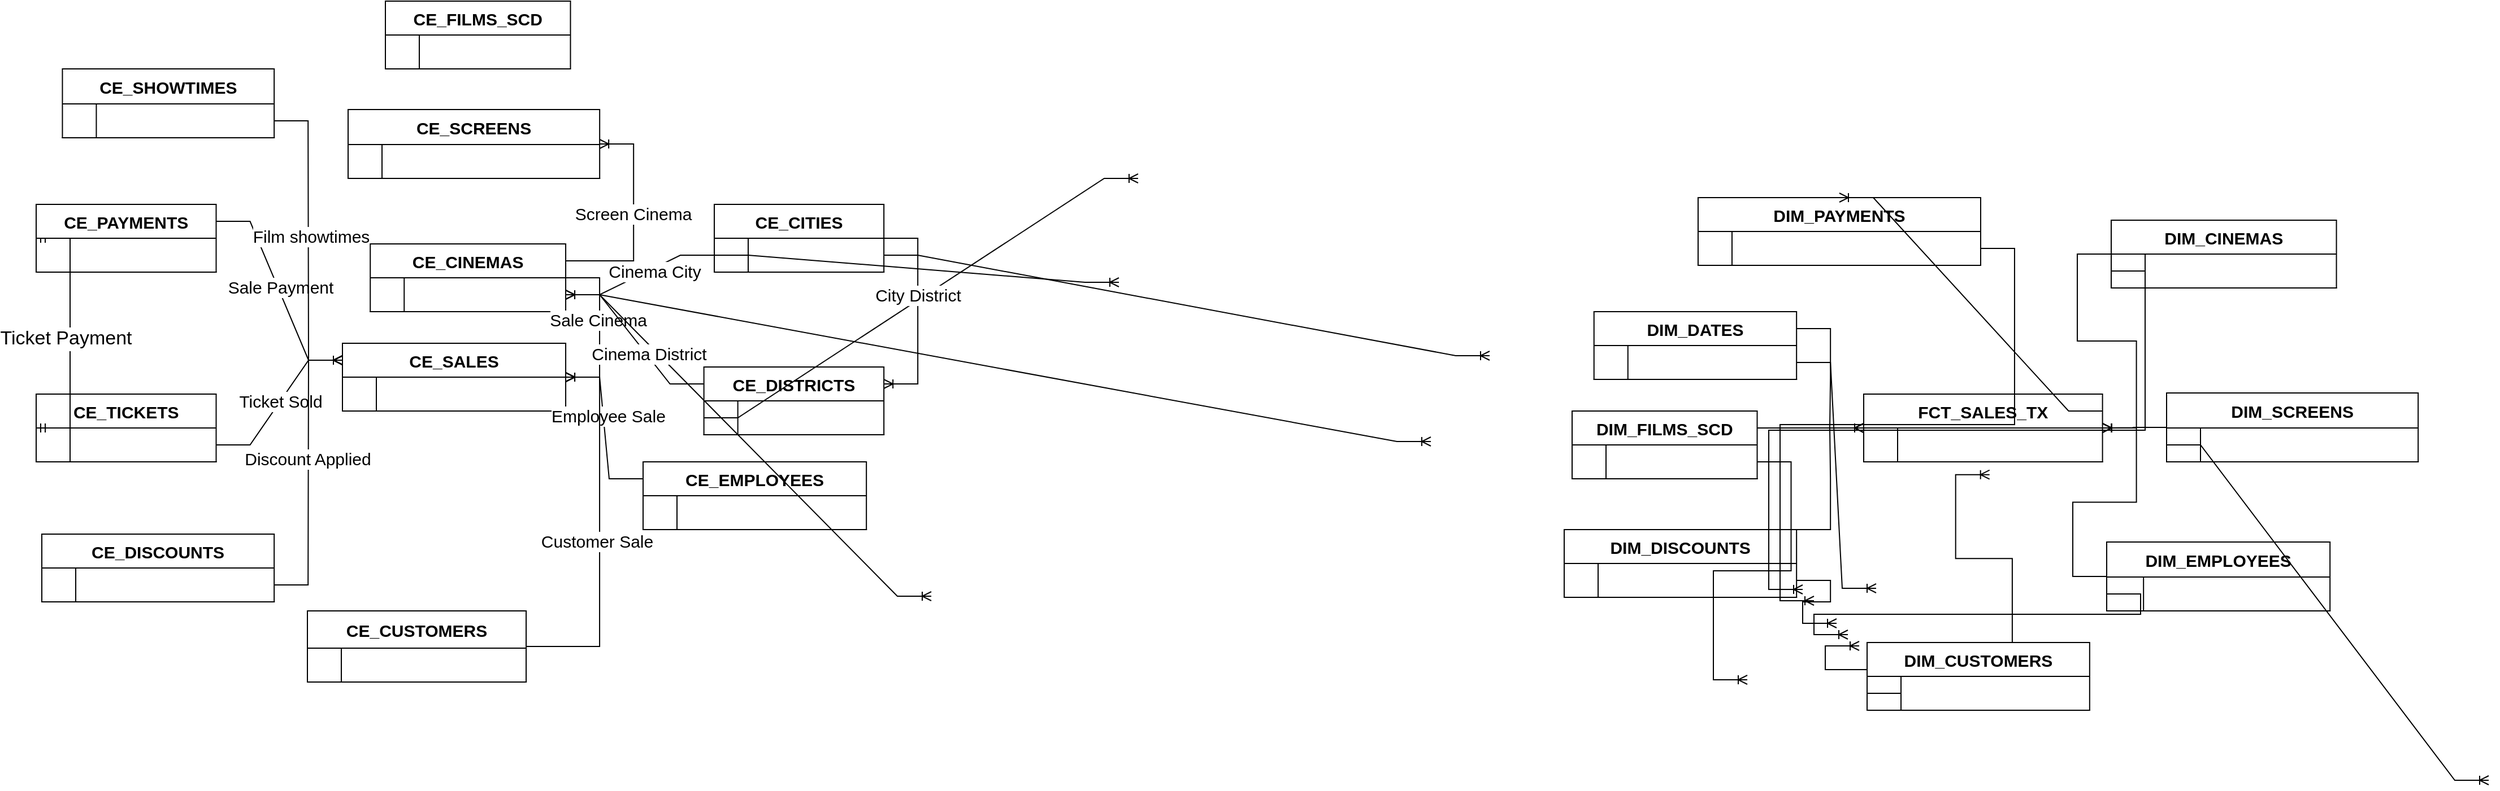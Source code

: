 <mxfile version="24.7.1" type="github">
  <diagram name="Page-1" id="b520641d-4fe3-3701-9064-5fc419738815">
    <mxGraphModel dx="2449" dy="1054" grid="0" gridSize="10" guides="1" tooltips="1" connect="1" arrows="1" fold="1" page="0" pageScale="1" pageWidth="1100" pageHeight="850" background="none" math="0" shadow="0">
      <root>
        <mxCell id="0" />
        <mxCell id="1" parent="0" />
        <mxCell id="vGJX92VMhcy9rrfMvtcZ-1" value="CE_FILMS_SCD" style="shape=table;startSize=30;container=1;collapsible=1;childLayout=tableLayout;fixedRows=1;rowLines=0;fontStyle=1;align=center;resizeLast=1;fontSize=15;" vertex="1" parent="1">
          <mxGeometry x="214.0" y="238" width="163.75" height="60" as="geometry" />
        </mxCell>
        <mxCell id="vGJX92VMhcy9rrfMvtcZ-54" style="shape=partialRectangle;collapsible=0;dropTarget=0;pointerEvents=0;fillColor=none;points=[[0,0.5],[1,0.5]];portConstraint=eastwest;top=0;left=0;right=0;bottom=0;" vertex="1" parent="vGJX92VMhcy9rrfMvtcZ-1">
          <mxGeometry y="30" width="163.75" height="30" as="geometry" />
        </mxCell>
        <mxCell id="vGJX92VMhcy9rrfMvtcZ-55" style="shape=partialRectangle;overflow=hidden;connectable=0;fillColor=none;top=0;left=0;bottom=0;right=0;" vertex="1" parent="vGJX92VMhcy9rrfMvtcZ-54">
          <mxGeometry width="30" height="30" as="geometry">
            <mxRectangle width="30" height="30" as="alternateBounds" />
          </mxGeometry>
        </mxCell>
        <mxCell id="vGJX92VMhcy9rrfMvtcZ-56" value="" style="shape=partialRectangle;overflow=hidden;connectable=0;fillColor=none;top=0;left=0;bottom=0;right=0;align=left;spacingLeft=6;fontStyle=1" vertex="1" parent="vGJX92VMhcy9rrfMvtcZ-54">
          <mxGeometry x="30" width="133.75" height="30" as="geometry">
            <mxRectangle width="133.75" height="30" as="alternateBounds" />
          </mxGeometry>
        </mxCell>
        <mxCell id="vGJX92VMhcy9rrfMvtcZ-58" value="CE_CINEMAS" style="shape=table;startSize=30;container=1;collapsible=1;childLayout=tableLayout;fixedRows=1;rowLines=0;fontStyle=1;align=center;resizeLast=1;fontSize=15;" vertex="1" parent="1">
          <mxGeometry x="200.62" y="453" width="172.909" height="60" as="geometry" />
        </mxCell>
        <mxCell id="vGJX92VMhcy9rrfMvtcZ-59" value="" style="shape=partialRectangle;collapsible=0;dropTarget=0;pointerEvents=0;fillColor=none;points=[[0,0.5],[1,0.5]];portConstraint=eastwest;top=0;left=0;right=0;bottom=1;" vertex="1" parent="vGJX92VMhcy9rrfMvtcZ-58">
          <mxGeometry y="30" width="172.909" height="30" as="geometry" />
        </mxCell>
        <mxCell id="vGJX92VMhcy9rrfMvtcZ-60" value="" style="shape=partialRectangle;overflow=hidden;connectable=0;fillColor=none;top=0;left=0;bottom=0;right=0;fontStyle=1;" vertex="1" parent="vGJX92VMhcy9rrfMvtcZ-59">
          <mxGeometry width="30" height="30" as="geometry">
            <mxRectangle width="30" height="30" as="alternateBounds" />
          </mxGeometry>
        </mxCell>
        <mxCell id="vGJX92VMhcy9rrfMvtcZ-61" value="" style="shape=partialRectangle;overflow=hidden;connectable=0;fillColor=none;top=0;left=0;bottom=0;right=0;align=left;spacingLeft=6;fontStyle=5;" vertex="1" parent="vGJX92VMhcy9rrfMvtcZ-59">
          <mxGeometry x="30" width="142.909" height="30" as="geometry">
            <mxRectangle width="142.909" height="30" as="alternateBounds" />
          </mxGeometry>
        </mxCell>
        <mxCell id="vGJX92VMhcy9rrfMvtcZ-95" value="CE_DISCOUNTS" style="shape=table;startSize=30;container=1;collapsible=1;childLayout=tableLayout;fixedRows=1;rowLines=0;fontStyle=1;align=center;resizeLast=1;fontSize=15;" vertex="1" parent="1">
          <mxGeometry x="-90" y="710" width="205.583" height="60" as="geometry" />
        </mxCell>
        <mxCell id="vGJX92VMhcy9rrfMvtcZ-96" value="" style="shape=partialRectangle;collapsible=0;dropTarget=0;pointerEvents=0;fillColor=none;points=[[0,0.5],[1,0.5]];portConstraint=eastwest;top=0;left=0;right=0;bottom=1;" vertex="1" parent="vGJX92VMhcy9rrfMvtcZ-95">
          <mxGeometry y="30" width="205.583" height="30" as="geometry" />
        </mxCell>
        <mxCell id="vGJX92VMhcy9rrfMvtcZ-97" value="" style="shape=partialRectangle;overflow=hidden;connectable=0;fillColor=none;top=0;left=0;bottom=0;right=0;fontStyle=1;" vertex="1" parent="vGJX92VMhcy9rrfMvtcZ-96">
          <mxGeometry width="30" height="30" as="geometry">
            <mxRectangle width="30" height="30" as="alternateBounds" />
          </mxGeometry>
        </mxCell>
        <mxCell id="vGJX92VMhcy9rrfMvtcZ-98" value="" style="shape=partialRectangle;overflow=hidden;connectable=0;fillColor=none;top=0;left=0;bottom=0;right=0;align=left;spacingLeft=6;fontStyle=5;" vertex="1" parent="vGJX92VMhcy9rrfMvtcZ-96">
          <mxGeometry x="30" width="175.583" height="30" as="geometry">
            <mxRectangle width="175.583" height="30" as="alternateBounds" />
          </mxGeometry>
        </mxCell>
        <mxCell id="vGJX92VMhcy9rrfMvtcZ-132" value="CE_TICKETS" style="shape=table;startSize=30;container=1;collapsible=1;childLayout=tableLayout;fixedRows=1;rowLines=0;fontStyle=1;align=center;resizeLast=1;fontSize=15;" vertex="1" parent="1">
          <mxGeometry x="-95" y="586" width="159.25" height="60" as="geometry" />
        </mxCell>
        <mxCell id="vGJX92VMhcy9rrfMvtcZ-133" value="" style="shape=partialRectangle;collapsible=0;dropTarget=0;pointerEvents=0;fillColor=none;points=[[0,0.5],[1,0.5]];portConstraint=eastwest;top=0;left=0;right=0;bottom=1;" vertex="1" parent="vGJX92VMhcy9rrfMvtcZ-132">
          <mxGeometry y="30" width="159.25" height="30" as="geometry" />
        </mxCell>
        <mxCell id="vGJX92VMhcy9rrfMvtcZ-134" value="" style="shape=partialRectangle;overflow=hidden;connectable=0;fillColor=none;top=0;left=0;bottom=0;right=0;fontStyle=1;" vertex="1" parent="vGJX92VMhcy9rrfMvtcZ-133">
          <mxGeometry width="30" height="30" as="geometry">
            <mxRectangle width="30" height="30" as="alternateBounds" />
          </mxGeometry>
        </mxCell>
        <mxCell id="vGJX92VMhcy9rrfMvtcZ-135" value="" style="shape=partialRectangle;overflow=hidden;connectable=0;fillColor=none;top=0;left=0;bottom=0;right=0;align=left;spacingLeft=6;fontStyle=5;" vertex="1" parent="vGJX92VMhcy9rrfMvtcZ-133">
          <mxGeometry x="30" width="129.25" height="30" as="geometry">
            <mxRectangle width="129.25" height="30" as="alternateBounds" />
          </mxGeometry>
        </mxCell>
        <mxCell id="vGJX92VMhcy9rrfMvtcZ-202" value="CE_EMPLOYEES" style="shape=table;startSize=30;container=1;collapsible=1;childLayout=tableLayout;fixedRows=1;rowLines=0;fontStyle=1;align=center;resizeLast=1;fontSize=15;" vertex="1" parent="1">
          <mxGeometry x="442" y="646" width="197.583" height="60" as="geometry" />
        </mxCell>
        <mxCell id="vGJX92VMhcy9rrfMvtcZ-203" value="" style="shape=partialRectangle;collapsible=0;dropTarget=0;pointerEvents=0;fillColor=none;points=[[0,0.5],[1,0.5]];portConstraint=eastwest;top=0;left=0;right=0;bottom=1;" vertex="1" parent="vGJX92VMhcy9rrfMvtcZ-202">
          <mxGeometry y="30" width="197.583" height="30" as="geometry" />
        </mxCell>
        <mxCell id="vGJX92VMhcy9rrfMvtcZ-204" value="" style="shape=partialRectangle;overflow=hidden;connectable=0;fillColor=none;top=0;left=0;bottom=0;right=0;fontStyle=1;" vertex="1" parent="vGJX92VMhcy9rrfMvtcZ-203">
          <mxGeometry width="30" height="30" as="geometry">
            <mxRectangle width="30" height="30" as="alternateBounds" />
          </mxGeometry>
        </mxCell>
        <mxCell id="vGJX92VMhcy9rrfMvtcZ-205" value="" style="shape=partialRectangle;overflow=hidden;connectable=0;fillColor=none;top=0;left=0;bottom=0;right=0;align=left;spacingLeft=6;fontStyle=5;" vertex="1" parent="vGJX92VMhcy9rrfMvtcZ-203">
          <mxGeometry x="30" width="167.583" height="30" as="geometry">
            <mxRectangle width="167.583" height="30" as="alternateBounds" />
          </mxGeometry>
        </mxCell>
        <mxCell id="vGJX92VMhcy9rrfMvtcZ-251" value="CE_CUSTOMERS" style="shape=table;startSize=33;container=1;collapsible=1;childLayout=tableLayout;fixedRows=1;rowLines=0;fontStyle=1;align=center;resizeLast=1;fontSize=15;" vertex="1" parent="1">
          <mxGeometry x="145" y="778" width="193.53" height="63" as="geometry" />
        </mxCell>
        <mxCell id="vGJX92VMhcy9rrfMvtcZ-252" value="" style="shape=partialRectangle;collapsible=0;dropTarget=0;pointerEvents=0;fillColor=none;points=[[0,0.5],[1,0.5]];portConstraint=eastwest;top=0;left=0;right=0;bottom=1;" vertex="1" parent="vGJX92VMhcy9rrfMvtcZ-251">
          <mxGeometry y="33" width="193.53" height="30" as="geometry" />
        </mxCell>
        <mxCell id="vGJX92VMhcy9rrfMvtcZ-253" value="" style="shape=partialRectangle;overflow=hidden;connectable=0;fillColor=none;top=0;left=0;bottom=0;right=0;fontStyle=1;" vertex="1" parent="vGJX92VMhcy9rrfMvtcZ-252">
          <mxGeometry width="30" height="30" as="geometry">
            <mxRectangle width="30" height="30" as="alternateBounds" />
          </mxGeometry>
        </mxCell>
        <mxCell id="vGJX92VMhcy9rrfMvtcZ-254" value="" style="shape=partialRectangle;overflow=hidden;connectable=0;fillColor=none;top=0;left=0;bottom=0;right=0;align=left;spacingLeft=6;fontStyle=5;" vertex="1" parent="vGJX92VMhcy9rrfMvtcZ-252">
          <mxGeometry x="30" width="163.53" height="30" as="geometry">
            <mxRectangle width="163.53" height="30" as="alternateBounds" />
          </mxGeometry>
        </mxCell>
        <mxCell id="vGJX92VMhcy9rrfMvtcZ-300" value="CE_SALES" style="shape=table;startSize=30;container=1;collapsible=1;childLayout=tableLayout;fixedRows=1;rowLines=0;fontStyle=1;align=center;resizeLast=1;fontSize=15;" vertex="1" parent="1">
          <mxGeometry x="176" y="541" width="197.529" height="60" as="geometry" />
        </mxCell>
        <mxCell id="vGJX92VMhcy9rrfMvtcZ-361" style="shape=partialRectangle;collapsible=0;dropTarget=0;pointerEvents=0;fillColor=none;points=[[0,0.5],[1,0.5]];portConstraint=eastwest;top=0;left=0;right=0;bottom=0;" vertex="1" parent="vGJX92VMhcy9rrfMvtcZ-300">
          <mxGeometry y="30" width="197.529" height="30" as="geometry" />
        </mxCell>
        <mxCell id="vGJX92VMhcy9rrfMvtcZ-362" style="shape=partialRectangle;overflow=hidden;connectable=0;fillColor=none;top=0;left=0;bottom=0;right=0;" vertex="1" parent="vGJX92VMhcy9rrfMvtcZ-361">
          <mxGeometry width="30" height="30" as="geometry">
            <mxRectangle width="30" height="30" as="alternateBounds" />
          </mxGeometry>
        </mxCell>
        <mxCell id="vGJX92VMhcy9rrfMvtcZ-363" value="" style="shape=partialRectangle;overflow=hidden;connectable=0;fillColor=none;top=0;left=0;bottom=0;right=0;align=left;spacingLeft=6;fontStyle=1" vertex="1" parent="vGJX92VMhcy9rrfMvtcZ-361">
          <mxGeometry x="30" width="167.529" height="30" as="geometry">
            <mxRectangle width="167.529" height="30" as="alternateBounds" />
          </mxGeometry>
        </mxCell>
        <mxCell id="vGJX92VMhcy9rrfMvtcZ-365" value="" style="edgeStyle=entityRelationEdgeStyle;fontSize=12;html=1;endArrow=ERoneToMany;rounded=0;" edge="1" parent="1" source="vGJX92VMhcy9rrfMvtcZ-58" target="vGJX92VMhcy9rrfMvtcZ-300">
          <mxGeometry width="100" height="100" relative="1" as="geometry">
            <mxPoint x="-336" y="696" as="sourcePoint" />
            <mxPoint x="467" y="565" as="targetPoint" />
            <Array as="points">
              <mxPoint x="-44" y="696" />
              <mxPoint x="20" y="731" />
              <mxPoint x="-65" y="704" />
              <mxPoint x="-66" y="701" />
            </Array>
          </mxGeometry>
        </mxCell>
        <mxCell id="vGJX92VMhcy9rrfMvtcZ-579" value="&lt;font style=&quot;font-size: 15px;&quot;&gt;Sale Cinema&lt;/font&gt;" style="edgeLabel;html=1;align=center;verticalAlign=middle;resizable=0;points=[];" vertex="1" connectable="0" parent="vGJX92VMhcy9rrfMvtcZ-365">
          <mxGeometry x="-0.11" y="-2" relative="1" as="geometry">
            <mxPoint y="1" as="offset" />
          </mxGeometry>
        </mxCell>
        <mxCell id="vGJX92VMhcy9rrfMvtcZ-366" value="" style="edgeStyle=entityRelationEdgeStyle;fontSize=12;html=1;endArrow=ERoneToMany;rounded=0;entryX=0;entryY=0.25;entryDx=0;entryDy=0;exitX=1;exitY=0.25;exitDx=0;exitDy=0;" edge="1" parent="1" source="vGJX92VMhcy9rrfMvtcZ-558" target="vGJX92VMhcy9rrfMvtcZ-300">
          <mxGeometry width="100" height="100" relative="1" as="geometry">
            <mxPoint x="29" y="432" as="sourcePoint" />
            <mxPoint x="446" y="571" as="targetPoint" />
            <Array as="points">
              <mxPoint x="-34" y="706" />
              <mxPoint x="30" y="741" />
              <mxPoint x="-55" y="714" />
              <mxPoint x="-56" y="711" />
            </Array>
          </mxGeometry>
        </mxCell>
        <mxCell id="vGJX92VMhcy9rrfMvtcZ-572" value="&lt;span style=&quot;font-size: 15px;&quot;&gt;Sale Payment&lt;/span&gt;" style="edgeLabel;html=1;align=center;verticalAlign=middle;resizable=0;points=[];" vertex="1" connectable="0" parent="vGJX92VMhcy9rrfMvtcZ-366">
          <mxGeometry x="-0.044" y="2" relative="1" as="geometry">
            <mxPoint y="1" as="offset" />
          </mxGeometry>
        </mxCell>
        <mxCell id="vGJX92VMhcy9rrfMvtcZ-367" value="" style="edgeStyle=entityRelationEdgeStyle;fontSize=12;html=1;endArrow=ERoneToMany;rounded=0;exitX=1;exitY=0.5;exitDx=0;exitDy=0;entryX=0;entryY=0.25;entryDx=0;entryDy=0;" edge="1" parent="1" source="vGJX92VMhcy9rrfMvtcZ-133" target="vGJX92VMhcy9rrfMvtcZ-300">
          <mxGeometry width="100" height="100" relative="1" as="geometry">
            <mxPoint x="128" y="1036" as="sourcePoint" />
            <mxPoint x="126" y="571" as="targetPoint" />
            <Array as="points">
              <mxPoint x="-24" y="716" />
              <mxPoint x="40" y="751" />
              <mxPoint x="-45" y="724" />
              <mxPoint x="-46" y="721" />
            </Array>
          </mxGeometry>
        </mxCell>
        <mxCell id="vGJX92VMhcy9rrfMvtcZ-573" value="&lt;span style=&quot;font-size: 15px;&quot;&gt;Ticket Sold&lt;/span&gt;" style="edgeLabel;html=1;align=center;verticalAlign=middle;resizable=0;points=[];" vertex="1" connectable="0" parent="vGJX92VMhcy9rrfMvtcZ-367">
          <mxGeometry x="0.024" relative="1" as="geometry">
            <mxPoint as="offset" />
          </mxGeometry>
        </mxCell>
        <mxCell id="vGJX92VMhcy9rrfMvtcZ-368" value="" style="edgeStyle=entityRelationEdgeStyle;fontSize=12;html=1;endArrow=ERoneToMany;rounded=0;entryX=0;entryY=0.25;entryDx=0;entryDy=0;exitX=1;exitY=0.5;exitDx=0;exitDy=0;" edge="1" parent="1" source="vGJX92VMhcy9rrfMvtcZ-96" target="vGJX92VMhcy9rrfMvtcZ-300">
          <mxGeometry width="100" height="100" relative="1" as="geometry">
            <mxPoint x="-306" y="726" as="sourcePoint" />
            <mxPoint x="126" y="573.5" as="targetPoint" />
            <Array as="points">
              <mxPoint x="-14" y="726" />
              <mxPoint x="-130" y="777" />
              <mxPoint x="50" y="761" />
              <mxPoint x="-35" y="734" />
              <mxPoint x="-36" y="731" />
            </Array>
          </mxGeometry>
        </mxCell>
        <mxCell id="vGJX92VMhcy9rrfMvtcZ-574" value="&lt;font style=&quot;font-size: 15px;&quot;&gt;Discount Applied&lt;/font&gt;" style="edgeLabel;html=1;align=center;verticalAlign=middle;resizable=0;points=[];" vertex="1" connectable="0" parent="vGJX92VMhcy9rrfMvtcZ-368">
          <mxGeometry x="0.1" y="1" relative="1" as="geometry">
            <mxPoint as="offset" />
          </mxGeometry>
        </mxCell>
        <mxCell id="vGJX92VMhcy9rrfMvtcZ-369" value="" style="edgeStyle=entityRelationEdgeStyle;fontSize=12;html=1;endArrow=ERoneToMany;rounded=0;exitX=0;exitY=0.25;exitDx=0;exitDy=0;" edge="1" parent="1" source="vGJX92VMhcy9rrfMvtcZ-202" target="vGJX92VMhcy9rrfMvtcZ-300">
          <mxGeometry width="100" height="100" relative="1" as="geometry">
            <mxPoint x="-296" y="736" as="sourcePoint" />
            <mxPoint x="432" y="635" as="targetPoint" />
            <Array as="points">
              <mxPoint x="-4" y="736" />
              <mxPoint x="569" y="851" />
              <mxPoint x="555" y="841" />
              <mxPoint x="60" y="771" />
              <mxPoint x="-25" y="744" />
              <mxPoint x="-26" y="741" />
            </Array>
          </mxGeometry>
        </mxCell>
        <mxCell id="vGJX92VMhcy9rrfMvtcZ-577" value="&lt;font style=&quot;font-size: 15px;&quot;&gt;Employee Sale&lt;/font&gt;" style="edgeLabel;html=1;align=center;verticalAlign=middle;resizable=0;points=[];" vertex="1" connectable="0" parent="vGJX92VMhcy9rrfMvtcZ-369">
          <mxGeometry x="0.145" y="-4" relative="1" as="geometry">
            <mxPoint as="offset" />
          </mxGeometry>
        </mxCell>
        <mxCell id="vGJX92VMhcy9rrfMvtcZ-370" value="" style="edgeStyle=entityRelationEdgeStyle;fontSize=12;html=1;endArrow=ERoneToMany;rounded=0;" edge="1" parent="1" source="vGJX92VMhcy9rrfMvtcZ-251" target="vGJX92VMhcy9rrfMvtcZ-300">
          <mxGeometry width="100" height="100" relative="1" as="geometry">
            <mxPoint x="-286" y="746" as="sourcePoint" />
            <mxPoint x="374" y="667" as="targetPoint" />
            <Array as="points">
              <mxPoint x="6" y="746" />
              <mxPoint x="70" y="781" />
              <mxPoint x="-15" y="754" />
              <mxPoint x="-16" y="751" />
            </Array>
          </mxGeometry>
        </mxCell>
        <mxCell id="vGJX92VMhcy9rrfMvtcZ-576" value="&lt;font style=&quot;font-size: 15px;&quot;&gt;Customer Sale&lt;/font&gt;" style="edgeLabel;html=1;align=center;verticalAlign=middle;resizable=0;points=[];" vertex="1" connectable="0" parent="vGJX92VMhcy9rrfMvtcZ-370">
          <mxGeometry x="-0.052" y="3" relative="1" as="geometry">
            <mxPoint y="-1" as="offset" />
          </mxGeometry>
        </mxCell>
        <mxCell id="vGJX92VMhcy9rrfMvtcZ-371" value="" style="edgeStyle=entityRelationEdgeStyle;fontSize=12;html=1;endArrow=ERoneToMany;rounded=0;exitX=1;exitY=0.5;exitDx=0;exitDy=0;" edge="1" parent="1" source="vGJX92VMhcy9rrfMvtcZ-59" target="vGJX92VMhcy9rrfMvtcZ-485">
          <mxGeometry width="100" height="100" relative="1" as="geometry">
            <mxPoint x="724" y="599" as="sourcePoint" />
            <mxPoint x="697" y="765" as="targetPoint" />
            <Array as="points">
              <mxPoint x="6" y="746" />
              <mxPoint x="950" y="471" />
              <mxPoint x="1057" y="427" />
              <mxPoint x="70" y="781" />
              <mxPoint x="-15" y="754" />
              <mxPoint x="-16" y="751" />
            </Array>
          </mxGeometry>
        </mxCell>
        <mxCell id="vGJX92VMhcy9rrfMvtcZ-372" value="CE_CITIES" style="shape=table;startSize=30;container=1;collapsible=1;childLayout=tableLayout;fixedRows=1;rowLines=0;fontStyle=1;align=center;resizeLast=1;fontSize=15;" vertex="1" parent="1">
          <mxGeometry x="505.0" y="418" width="150.071" height="60" as="geometry" />
        </mxCell>
        <mxCell id="vGJX92VMhcy9rrfMvtcZ-373" value="" style="shape=partialRectangle;collapsible=0;dropTarget=0;pointerEvents=0;fillColor=none;points=[[0,0.5],[1,0.5]];portConstraint=eastwest;top=0;left=0;right=0;bottom=1;" vertex="1" parent="vGJX92VMhcy9rrfMvtcZ-372">
          <mxGeometry y="30" width="150.071" height="30" as="geometry" />
        </mxCell>
        <mxCell id="vGJX92VMhcy9rrfMvtcZ-374" value="" style="shape=partialRectangle;overflow=hidden;connectable=0;fillColor=none;top=0;left=0;bottom=0;right=0;fontStyle=1;" vertex="1" parent="vGJX92VMhcy9rrfMvtcZ-373">
          <mxGeometry width="30" height="30" as="geometry">
            <mxRectangle width="30" height="30" as="alternateBounds" />
          </mxGeometry>
        </mxCell>
        <mxCell id="vGJX92VMhcy9rrfMvtcZ-375" value="" style="shape=partialRectangle;overflow=hidden;connectable=0;fillColor=none;top=0;left=0;bottom=0;right=0;align=left;spacingLeft=6;fontStyle=5;" vertex="1" parent="vGJX92VMhcy9rrfMvtcZ-373">
          <mxGeometry x="30" width="120.071" height="30" as="geometry">
            <mxRectangle width="120.071" height="30" as="alternateBounds" />
          </mxGeometry>
        </mxCell>
        <mxCell id="vGJX92VMhcy9rrfMvtcZ-401" value="CE_DISTRICTS" style="shape=table;startSize=30;container=1;collapsible=1;childLayout=tableLayout;fixedRows=1;rowLines=0;fontStyle=1;align=center;resizeLast=1;fontSize=15;" vertex="1" parent="1">
          <mxGeometry x="495.82" y="562" width="159.25" height="60" as="geometry" />
        </mxCell>
        <mxCell id="vGJX92VMhcy9rrfMvtcZ-402" value="" style="shape=partialRectangle;collapsible=0;dropTarget=0;pointerEvents=0;fillColor=none;points=[[0,0.5],[1,0.5]];portConstraint=eastwest;top=0;left=0;right=0;bottom=1;" vertex="1" parent="vGJX92VMhcy9rrfMvtcZ-401">
          <mxGeometry y="30" width="159.25" height="30" as="geometry" />
        </mxCell>
        <mxCell id="vGJX92VMhcy9rrfMvtcZ-403" value="" style="shape=partialRectangle;overflow=hidden;connectable=0;fillColor=none;top=0;left=0;bottom=0;right=0;fontStyle=1;" vertex="1" parent="vGJX92VMhcy9rrfMvtcZ-402">
          <mxGeometry width="30" height="30" as="geometry">
            <mxRectangle width="30" height="30" as="alternateBounds" />
          </mxGeometry>
        </mxCell>
        <mxCell id="vGJX92VMhcy9rrfMvtcZ-404" value="" style="shape=partialRectangle;overflow=hidden;connectable=0;fillColor=none;top=0;left=0;bottom=0;right=0;align=left;spacingLeft=6;fontStyle=5;" vertex="1" parent="vGJX92VMhcy9rrfMvtcZ-402">
          <mxGeometry x="30" width="129.25" height="30" as="geometry">
            <mxRectangle width="129.25" height="30" as="alternateBounds" />
          </mxGeometry>
        </mxCell>
        <mxCell id="vGJX92VMhcy9rrfMvtcZ-434" value="" style="edgeStyle=entityRelationEdgeStyle;fontSize=12;html=1;endArrow=ERoneToMany;rounded=0;exitX=1;exitY=0.5;exitDx=0;exitDy=0;entryX=0;entryY=0.5;entryDx=0;entryDy=0;" edge="1" parent="1" source="vGJX92VMhcy9rrfMvtcZ-373" target="vGJX92VMhcy9rrfMvtcZ-410">
          <mxGeometry width="100" height="100" relative="1" as="geometry">
            <mxPoint x="-236" y="776" as="sourcePoint" />
            <mxPoint x="1191" y="552" as="targetPoint" />
            <Array as="points">
              <mxPoint x="-44" y="696" />
              <mxPoint x="20" y="727" />
              <mxPoint x="1200" y="563" />
              <mxPoint x="20" y="731" />
              <mxPoint x="-65" y="704" />
              <mxPoint x="-66" y="701" />
            </Array>
          </mxGeometry>
        </mxCell>
        <mxCell id="vGJX92VMhcy9rrfMvtcZ-435" value="CE_SHOWTIMES" style="shape=table;startSize=31;container=1;collapsible=1;childLayout=tableLayout;fixedRows=1;rowLines=0;fontStyle=1;align=center;resizeLast=1;fontSize=15;" vertex="1" parent="1">
          <mxGeometry x="-71.77" y="298" width="187.357" height="61" as="geometry" />
        </mxCell>
        <mxCell id="vGJX92VMhcy9rrfMvtcZ-436" value="" style="shape=partialRectangle;collapsible=0;dropTarget=0;pointerEvents=0;fillColor=none;points=[[0,0.5],[1,0.5]];portConstraint=eastwest;top=0;left=0;right=0;bottom=1;" vertex="1" parent="vGJX92VMhcy9rrfMvtcZ-435">
          <mxGeometry y="31" width="187.357" height="30" as="geometry" />
        </mxCell>
        <mxCell id="vGJX92VMhcy9rrfMvtcZ-437" value="" style="shape=partialRectangle;overflow=hidden;connectable=0;fillColor=none;top=0;left=0;bottom=0;right=0;fontStyle=1;" vertex="1" parent="vGJX92VMhcy9rrfMvtcZ-436">
          <mxGeometry width="30" height="30" as="geometry">
            <mxRectangle width="30" height="30" as="alternateBounds" />
          </mxGeometry>
        </mxCell>
        <mxCell id="vGJX92VMhcy9rrfMvtcZ-438" value="" style="shape=partialRectangle;overflow=hidden;connectable=0;fillColor=none;top=0;left=0;bottom=0;right=0;align=left;spacingLeft=6;fontStyle=5;" vertex="1" parent="vGJX92VMhcy9rrfMvtcZ-436">
          <mxGeometry x="30" width="157.357" height="30" as="geometry">
            <mxRectangle width="157.357" height="30" as="alternateBounds" />
          </mxGeometry>
        </mxCell>
        <mxCell id="vGJX92VMhcy9rrfMvtcZ-468" value="" style="edgeStyle=entityRelationEdgeStyle;fontSize=12;html=1;endArrow=ERoneToMany;rounded=0;exitX=0;exitY=0.5;exitDx=0;exitDy=0;entryX=1;entryY=0.5;entryDx=0;entryDy=0;" edge="1" parent="1" source="vGJX92VMhcy9rrfMvtcZ-373" target="vGJX92VMhcy9rrfMvtcZ-67">
          <mxGeometry width="100" height="100" relative="1" as="geometry">
            <mxPoint x="904" y="670" as="sourcePoint" />
            <mxPoint x="863" y="487" as="targetPoint" />
            <Array as="points">
              <mxPoint x="984" y="216" />
              <mxPoint x="-34" y="706" />
              <mxPoint x="30" y="737" />
              <mxPoint x="30" y="741" />
              <mxPoint x="-55" y="714" />
              <mxPoint x="-56" y="711" />
            </Array>
          </mxGeometry>
        </mxCell>
        <mxCell id="vGJX92VMhcy9rrfMvtcZ-469" value="" style="edgeStyle=entityRelationEdgeStyle;fontSize=12;html=1;endArrow=ERoneToMany;rounded=0;exitX=1;exitY=0.5;exitDx=0;exitDy=0;" edge="1" parent="1" source="vGJX92VMhcy9rrfMvtcZ-59" target="vGJX92VMhcy9rrfMvtcZ-485">
          <mxGeometry width="100" height="100" relative="1" as="geometry">
            <mxPoint x="813" y="297" as="sourcePoint" />
            <mxPoint x="1139" y="628" as="targetPoint" />
            <Array as="points">
              <mxPoint x="6" y="746" />
              <mxPoint x="917" y="486" />
              <mxPoint x="950" y="471" />
              <mxPoint x="1057" y="427" />
              <mxPoint x="70" y="781" />
              <mxPoint x="-15" y="754" />
              <mxPoint x="-16" y="751" />
            </Array>
          </mxGeometry>
        </mxCell>
        <mxCell id="vGJX92VMhcy9rrfMvtcZ-470" value="" style="edgeStyle=entityRelationEdgeStyle;fontSize=12;html=1;endArrow=ERoneToMany;rounded=0;entryX=0;entryY=0.25;entryDx=0;entryDy=0;" edge="1" parent="1" source="vGJX92VMhcy9rrfMvtcZ-436" target="vGJX92VMhcy9rrfMvtcZ-300">
          <mxGeometry width="100" height="100" relative="1" as="geometry">
            <mxPoint x="1149" y="246" as="sourcePoint" />
            <mxPoint x="126" y="601" as="targetPoint" />
            <Array as="points">
              <mxPoint x="-24" y="716" />
              <mxPoint x="40" y="747" />
              <mxPoint x="40" y="751" />
              <mxPoint x="-45" y="724" />
              <mxPoint x="-46" y="721" />
            </Array>
          </mxGeometry>
        </mxCell>
        <mxCell id="vGJX92VMhcy9rrfMvtcZ-575" value="&lt;font style=&quot;font-size: 15px;&quot;&gt;Film showtimes&lt;/font&gt;" style="edgeLabel;html=1;align=center;verticalAlign=middle;resizable=0;points=[];" vertex="1" connectable="0" parent="vGJX92VMhcy9rrfMvtcZ-470">
          <mxGeometry x="-0.041" y="2" relative="1" as="geometry">
            <mxPoint y="1" as="offset" />
          </mxGeometry>
        </mxCell>
        <mxCell id="vGJX92VMhcy9rrfMvtcZ-471" value="" style="edgeStyle=entityRelationEdgeStyle;fontSize=12;html=1;endArrow=ERmandOne;startArrow=ERmandOne;rounded=0;exitX=0;exitY=0.5;exitDx=0;exitDy=0;entryX=0;entryY=0.5;entryDx=0;entryDy=0;" edge="1" parent="1" source="vGJX92VMhcy9rrfMvtcZ-132" target="vGJX92VMhcy9rrfMvtcZ-558">
          <mxGeometry width="100" height="100" relative="1" as="geometry">
            <mxPoint x="-308" y="556" as="sourcePoint" />
            <mxPoint x="-248" y="419" as="targetPoint" />
            <Array as="points">
              <mxPoint x="-277" y="522" />
            </Array>
          </mxGeometry>
        </mxCell>
        <mxCell id="vGJX92VMhcy9rrfMvtcZ-571" value="&lt;span style=&quot;font-size: 17px;&quot;&gt;Ticket Payment&lt;/span&gt;" style="edgeLabel;html=1;align=center;verticalAlign=middle;resizable=0;points=[];" vertex="1" connectable="0" parent="vGJX92VMhcy9rrfMvtcZ-471">
          <mxGeometry x="-0.044" y="4" relative="1" as="geometry">
            <mxPoint as="offset" />
          </mxGeometry>
        </mxCell>
        <mxCell id="vGJX92VMhcy9rrfMvtcZ-472" value="CE_SCREENS" style="shape=table;startSize=31;container=1;collapsible=1;childLayout=tableLayout;fixedRows=1;rowLines=0;fontStyle=1;align=center;resizeLast=1;fontSize=15;" vertex="1" parent="1">
          <mxGeometry x="181.0" y="334" width="222.583" height="61" as="geometry" />
        </mxCell>
        <mxCell id="vGJX92VMhcy9rrfMvtcZ-473" value="" style="shape=partialRectangle;collapsible=0;dropTarget=0;pointerEvents=0;fillColor=none;points=[[0,0.5],[1,0.5]];portConstraint=eastwest;top=0;left=0;right=0;bottom=1;" vertex="1" parent="vGJX92VMhcy9rrfMvtcZ-472">
          <mxGeometry y="31" width="222.583" height="30" as="geometry" />
        </mxCell>
        <mxCell id="vGJX92VMhcy9rrfMvtcZ-474" value="" style="shape=partialRectangle;overflow=hidden;connectable=0;fillColor=none;top=0;left=0;bottom=0;right=0;fontStyle=1;" vertex="1" parent="vGJX92VMhcy9rrfMvtcZ-473">
          <mxGeometry width="30" height="30" as="geometry">
            <mxRectangle width="30" height="30" as="alternateBounds" />
          </mxGeometry>
        </mxCell>
        <mxCell id="vGJX92VMhcy9rrfMvtcZ-475" value="" style="shape=partialRectangle;overflow=hidden;connectable=0;fillColor=none;top=0;left=0;bottom=0;right=0;align=left;spacingLeft=6;fontStyle=5;" vertex="1" parent="vGJX92VMhcy9rrfMvtcZ-473">
          <mxGeometry x="30" width="192.583" height="30" as="geometry">
            <mxRectangle width="192.583" height="30" as="alternateBounds" />
          </mxGeometry>
        </mxCell>
        <mxCell id="vGJX92VMhcy9rrfMvtcZ-509" value="" style="edgeStyle=entityRelationEdgeStyle;fontSize=12;html=1;endArrow=ERoneToMany;rounded=0;exitX=0;exitY=0.5;exitDx=0;exitDy=0;" edge="1" parent="1" source="vGJX92VMhcy9rrfMvtcZ-402" target="vGJX92VMhcy9rrfMvtcZ-71">
          <mxGeometry width="100" height="100" relative="1" as="geometry">
            <mxPoint x="842" y="611" as="sourcePoint" />
            <mxPoint x="880" y="395" as="targetPoint" />
            <Array as="points">
              <mxPoint x="994" y="226" />
              <mxPoint x="-24" y="716" />
              <mxPoint x="40" y="747" />
              <mxPoint x="40" y="751" />
              <mxPoint x="-45" y="724" />
              <mxPoint x="-46" y="721" />
            </Array>
          </mxGeometry>
        </mxCell>
        <mxCell id="vGJX92VMhcy9rrfMvtcZ-558" value="CE_PAYMENTS" style="shape=table;startSize=30;container=1;collapsible=1;childLayout=tableLayout;fixedRows=1;rowLines=0;fontStyle=1;align=center;resizeLast=1;fontSize=15;" vertex="1" parent="1">
          <mxGeometry x="-95" y="418" width="159.25" height="60" as="geometry" />
        </mxCell>
        <mxCell id="vGJX92VMhcy9rrfMvtcZ-559" value="" style="shape=partialRectangle;collapsible=0;dropTarget=0;pointerEvents=0;fillColor=none;points=[[0,0.5],[1,0.5]];portConstraint=eastwest;top=0;left=0;right=0;bottom=1;" vertex="1" parent="vGJX92VMhcy9rrfMvtcZ-558">
          <mxGeometry y="30" width="159.25" height="30" as="geometry" />
        </mxCell>
        <mxCell id="vGJX92VMhcy9rrfMvtcZ-560" value="" style="shape=partialRectangle;overflow=hidden;connectable=0;fillColor=none;top=0;left=0;bottom=0;right=0;fontStyle=1;" vertex="1" parent="vGJX92VMhcy9rrfMvtcZ-559">
          <mxGeometry width="30" height="30" as="geometry">
            <mxRectangle width="30" height="30" as="alternateBounds" />
          </mxGeometry>
        </mxCell>
        <mxCell id="vGJX92VMhcy9rrfMvtcZ-561" value="" style="shape=partialRectangle;overflow=hidden;connectable=0;fillColor=none;top=0;left=0;bottom=0;right=0;align=left;spacingLeft=6;fontStyle=5;" vertex="1" parent="vGJX92VMhcy9rrfMvtcZ-559">
          <mxGeometry x="30" width="129.25" height="30" as="geometry">
            <mxRectangle width="129.25" height="30" as="alternateBounds" />
          </mxGeometry>
        </mxCell>
        <mxCell id="vGJX92VMhcy9rrfMvtcZ-563" value="" style="edgeStyle=entityRelationEdgeStyle;fontSize=12;html=1;endArrow=ERoneToMany;rounded=0;exitX=1;exitY=0.25;exitDx=0;exitDy=0;" edge="1" parent="1" source="vGJX92VMhcy9rrfMvtcZ-58" target="vGJX92VMhcy9rrfMvtcZ-472">
          <mxGeometry width="100" height="100" relative="1" as="geometry">
            <mxPoint x="516" y="310" as="sourcePoint" />
            <mxPoint x="384" y="566" as="targetPoint" />
            <Array as="points">
              <mxPoint x="-34" y="706" />
              <mxPoint x="30" y="741" />
              <mxPoint x="-55" y="714" />
              <mxPoint x="-56" y="711" />
            </Array>
          </mxGeometry>
        </mxCell>
        <mxCell id="vGJX92VMhcy9rrfMvtcZ-580" value="&lt;font style=&quot;font-size: 15px;&quot;&gt;Screen Cinema&lt;/font&gt;" style="edgeLabel;html=1;align=center;verticalAlign=middle;resizable=0;points=[];" vertex="1" connectable="0" parent="vGJX92VMhcy9rrfMvtcZ-563">
          <mxGeometry x="0.05" y="1" relative="1" as="geometry">
            <mxPoint y="-1" as="offset" />
          </mxGeometry>
        </mxCell>
        <mxCell id="vGJX92VMhcy9rrfMvtcZ-565" value="" style="edgeStyle=entityRelationEdgeStyle;fontSize=12;html=1;endArrow=ERoneToMany;rounded=0;" edge="1" parent="1" source="vGJX92VMhcy9rrfMvtcZ-373" target="vGJX92VMhcy9rrfMvtcZ-59">
          <mxGeometry width="100" height="100" relative="1" as="geometry">
            <mxPoint x="522" y="453" as="sourcePoint" />
            <mxPoint x="703" y="393" as="targetPoint" />
            <Array as="points">
              <mxPoint x="1004" y="236" />
              <mxPoint x="-14" y="726" />
              <mxPoint x="50" y="757" />
              <mxPoint x="50" y="761" />
              <mxPoint x="-35" y="734" />
              <mxPoint x="-36" y="731" />
            </Array>
          </mxGeometry>
        </mxCell>
        <mxCell id="vGJX92VMhcy9rrfMvtcZ-581" value="&lt;font style=&quot;font-size: 15px;&quot;&gt;Cinema City&lt;/font&gt;" style="edgeLabel;html=1;align=center;verticalAlign=middle;resizable=0;points=[];" vertex="1" connectable="0" parent="vGJX92VMhcy9rrfMvtcZ-565">
          <mxGeometry x="-0.192" y="2" relative="1" as="geometry">
            <mxPoint as="offset" />
          </mxGeometry>
        </mxCell>
        <mxCell id="vGJX92VMhcy9rrfMvtcZ-566" value="" style="edgeStyle=entityRelationEdgeStyle;fontSize=12;html=1;endArrow=ERoneToMany;rounded=0;entryX=1;entryY=0.25;entryDx=0;entryDy=0;" edge="1" parent="1" source="vGJX92VMhcy9rrfMvtcZ-372" target="vGJX92VMhcy9rrfMvtcZ-401">
          <mxGeometry width="100" height="100" relative="1" as="geometry">
            <mxPoint x="972" y="337" as="sourcePoint" />
            <mxPoint x="831" y="410" as="targetPoint" />
            <Array as="points">
              <mxPoint x="1014" y="246" />
              <mxPoint x="-4" y="736" />
              <mxPoint x="60" y="767" />
              <mxPoint x="60" y="771" />
              <mxPoint x="-25" y="744" />
              <mxPoint x="-26" y="741" />
            </Array>
          </mxGeometry>
        </mxCell>
        <mxCell id="vGJX92VMhcy9rrfMvtcZ-585" value="&lt;font style=&quot;font-size: 15px;&quot;&gt;City District&lt;/font&gt;" style="edgeLabel;html=1;align=center;verticalAlign=middle;resizable=0;points=[];" vertex="1" connectable="0" parent="vGJX92VMhcy9rrfMvtcZ-566">
          <mxGeometry x="-0.16" relative="1" as="geometry">
            <mxPoint as="offset" />
          </mxGeometry>
        </mxCell>
        <mxCell id="vGJX92VMhcy9rrfMvtcZ-591" value="" style="edgeStyle=entityRelationEdgeStyle;fontSize=12;html=1;endArrow=ERoneToMany;rounded=0;exitX=0;exitY=0.25;exitDx=0;exitDy=0;" edge="1" parent="1" source="vGJX92VMhcy9rrfMvtcZ-401" target="vGJX92VMhcy9rrfMvtcZ-59">
          <mxGeometry width="100" height="100" relative="1" as="geometry">
            <mxPoint x="584" y="450" as="sourcePoint" />
            <mxPoint x="472" y="500" as="targetPoint" />
            <Array as="points">
              <mxPoint x="1014" y="246" />
              <mxPoint x="-4" y="736" />
              <mxPoint x="60" y="767" />
              <mxPoint x="60" y="771" />
              <mxPoint x="-25" y="744" />
              <mxPoint x="-26" y="741" />
            </Array>
          </mxGeometry>
        </mxCell>
        <mxCell id="vGJX92VMhcy9rrfMvtcZ-593" value="&lt;font style=&quot;font-size: 15px;&quot;&gt;Cinema District&lt;/font&gt;" style="edgeLabel;html=1;align=center;verticalAlign=middle;resizable=0;points=[];" vertex="1" connectable="0" parent="vGJX92VMhcy9rrfMvtcZ-591">
          <mxGeometry x="-0.21" y="-2" relative="1" as="geometry">
            <mxPoint as="offset" />
          </mxGeometry>
        </mxCell>
        <mxCell id="vGJX92VMhcy9rrfMvtcZ-1031" value="DIM_FILMS_SCD" style="shape=table;startSize=30;container=1;collapsible=1;childLayout=tableLayout;fixedRows=1;rowLines=0;fontStyle=1;align=center;resizeLast=1;fontSize=15;" vertex="1" parent="1">
          <mxGeometry x="1264" y="601" width="163.75" height="60" as="geometry" />
        </mxCell>
        <mxCell id="vGJX92VMhcy9rrfMvtcZ-1032" value="" style="shape=partialRectangle;collapsible=0;dropTarget=0;pointerEvents=0;fillColor=none;points=[[0,0.5],[1,0.5]];portConstraint=eastwest;top=0;left=0;right=0;bottom=1;" vertex="1" parent="vGJX92VMhcy9rrfMvtcZ-1031">
          <mxGeometry y="30" width="163.75" height="30" as="geometry" />
        </mxCell>
        <mxCell id="vGJX92VMhcy9rrfMvtcZ-1033" value="" style="shape=partialRectangle;overflow=hidden;connectable=0;fillColor=none;top=0;left=0;bottom=0;right=0;fontStyle=1;" vertex="1" parent="vGJX92VMhcy9rrfMvtcZ-1032">
          <mxGeometry width="30" height="30" as="geometry">
            <mxRectangle width="30" height="30" as="alternateBounds" />
          </mxGeometry>
        </mxCell>
        <mxCell id="vGJX92VMhcy9rrfMvtcZ-1034" value="" style="shape=partialRectangle;overflow=hidden;connectable=0;fillColor=none;top=0;left=0;bottom=0;right=0;align=left;spacingLeft=6;fontStyle=5;" vertex="1" parent="vGJX92VMhcy9rrfMvtcZ-1032">
          <mxGeometry x="30" width="133.75" height="30" as="geometry">
            <mxRectangle width="133.75" height="30" as="alternateBounds" />
          </mxGeometry>
        </mxCell>
        <mxCell id="vGJX92VMhcy9rrfMvtcZ-1088" value="DIM_CINEMAS" style="shape=table;startSize=30;container=1;collapsible=1;childLayout=tableLayout;fixedRows=1;rowLines=0;fontStyle=1;align=center;resizeLast=1;fontSize=15;" vertex="1" parent="1">
          <mxGeometry x="1741" y="432" width="199.273" height="60" as="geometry" />
        </mxCell>
        <mxCell id="vGJX92VMhcy9rrfMvtcZ-1089" value="" style="shape=partialRectangle;collapsible=0;dropTarget=0;pointerEvents=0;fillColor=none;points=[[0,0.5],[1,0.5]];portConstraint=eastwest;top=0;left=0;right=0;bottom=1;" vertex="1" parent="vGJX92VMhcy9rrfMvtcZ-1088">
          <mxGeometry y="30" width="199.273" height="30" as="geometry" />
        </mxCell>
        <mxCell id="vGJX92VMhcy9rrfMvtcZ-1090" value="" style="shape=partialRectangle;overflow=hidden;connectable=0;fillColor=none;top=0;left=0;bottom=0;right=0;fontStyle=1;" vertex="1" parent="vGJX92VMhcy9rrfMvtcZ-1089">
          <mxGeometry width="30" height="30" as="geometry">
            <mxRectangle width="30" height="30" as="alternateBounds" />
          </mxGeometry>
        </mxCell>
        <mxCell id="vGJX92VMhcy9rrfMvtcZ-1091" value="" style="shape=partialRectangle;overflow=hidden;connectable=0;fillColor=none;top=0;left=0;bottom=0;right=0;align=left;spacingLeft=6;fontStyle=5;" vertex="1" parent="vGJX92VMhcy9rrfMvtcZ-1089">
          <mxGeometry x="30" width="169.273" height="30" as="geometry">
            <mxRectangle width="169.273" height="30" as="alternateBounds" />
          </mxGeometry>
        </mxCell>
        <mxCell id="vGJX92VMhcy9rrfMvtcZ-1125" value="DIM_DATES" style="shape=table;startSize=30;container=1;collapsible=1;childLayout=tableLayout;fixedRows=1;rowLines=0;fontStyle=1;align=center;resizeLast=1;fontSize=15;" vertex="1" parent="1">
          <mxGeometry x="1283.37" y="513" width="179.214" height="60" as="geometry" />
        </mxCell>
        <mxCell id="vGJX92VMhcy9rrfMvtcZ-1126" value="" style="shape=partialRectangle;collapsible=0;dropTarget=0;pointerEvents=0;fillColor=none;points=[[0,0.5],[1,0.5]];portConstraint=eastwest;top=0;left=0;right=0;bottom=1;" vertex="1" parent="vGJX92VMhcy9rrfMvtcZ-1125">
          <mxGeometry y="30" width="179.214" height="30" as="geometry" />
        </mxCell>
        <mxCell id="vGJX92VMhcy9rrfMvtcZ-1127" value="" style="shape=partialRectangle;overflow=hidden;connectable=0;fillColor=none;top=0;left=0;bottom=0;right=0;fontStyle=1;" vertex="1" parent="vGJX92VMhcy9rrfMvtcZ-1126">
          <mxGeometry width="30" height="30" as="geometry">
            <mxRectangle width="30" height="30" as="alternateBounds" />
          </mxGeometry>
        </mxCell>
        <mxCell id="vGJX92VMhcy9rrfMvtcZ-1128" value="" style="shape=partialRectangle;overflow=hidden;connectable=0;fillColor=none;top=0;left=0;bottom=0;right=0;align=left;spacingLeft=6;fontStyle=5;" vertex="1" parent="vGJX92VMhcy9rrfMvtcZ-1126">
          <mxGeometry x="30" width="149.214" height="30" as="geometry">
            <mxRectangle width="149.214" height="30" as="alternateBounds" />
          </mxGeometry>
        </mxCell>
        <mxCell id="vGJX92VMhcy9rrfMvtcZ-1182" value="DIM_SCREENS" style="shape=table;startSize=31;container=1;collapsible=1;childLayout=tableLayout;fixedRows=1;rowLines=0;fontStyle=1;align=center;resizeLast=1;fontSize=15;" vertex="1" parent="1">
          <mxGeometry x="1790" y="585" width="222.583" height="61" as="geometry" />
        </mxCell>
        <mxCell id="vGJX92VMhcy9rrfMvtcZ-1183" value="" style="shape=partialRectangle;collapsible=0;dropTarget=0;pointerEvents=0;fillColor=none;points=[[0,0.5],[1,0.5]];portConstraint=eastwest;top=0;left=0;right=0;bottom=1;" vertex="1" parent="vGJX92VMhcy9rrfMvtcZ-1182">
          <mxGeometry y="31" width="222.583" height="30" as="geometry" />
        </mxCell>
        <mxCell id="vGJX92VMhcy9rrfMvtcZ-1184" value="" style="shape=partialRectangle;overflow=hidden;connectable=0;fillColor=none;top=0;left=0;bottom=0;right=0;fontStyle=1;" vertex="1" parent="vGJX92VMhcy9rrfMvtcZ-1183">
          <mxGeometry width="30" height="30" as="geometry">
            <mxRectangle width="30" height="30" as="alternateBounds" />
          </mxGeometry>
        </mxCell>
        <mxCell id="vGJX92VMhcy9rrfMvtcZ-1185" value="" style="shape=partialRectangle;overflow=hidden;connectable=0;fillColor=none;top=0;left=0;bottom=0;right=0;align=left;spacingLeft=6;fontStyle=5;" vertex="1" parent="vGJX92VMhcy9rrfMvtcZ-1183">
          <mxGeometry x="30" width="192.583" height="30" as="geometry">
            <mxRectangle width="192.583" height="30" as="alternateBounds" />
          </mxGeometry>
        </mxCell>
        <mxCell id="vGJX92VMhcy9rrfMvtcZ-1215" value="DIM_DISCOUNTS" style="shape=table;startSize=30;container=1;collapsible=1;childLayout=tableLayout;fixedRows=1;rowLines=0;fontStyle=1;align=center;resizeLast=1;fontSize=15;" vertex="1" parent="1">
          <mxGeometry x="1257" y="706" width="205.583" height="60" as="geometry" />
        </mxCell>
        <mxCell id="vGJX92VMhcy9rrfMvtcZ-1216" value="" style="shape=partialRectangle;collapsible=0;dropTarget=0;pointerEvents=0;fillColor=none;points=[[0,0.5],[1,0.5]];portConstraint=eastwest;top=0;left=0;right=0;bottom=1;" vertex="1" parent="vGJX92VMhcy9rrfMvtcZ-1215">
          <mxGeometry y="30" width="205.583" height="30" as="geometry" />
        </mxCell>
        <mxCell id="vGJX92VMhcy9rrfMvtcZ-1217" value="" style="shape=partialRectangle;overflow=hidden;connectable=0;fillColor=none;top=0;left=0;bottom=0;right=0;fontStyle=1;" vertex="1" parent="vGJX92VMhcy9rrfMvtcZ-1216">
          <mxGeometry width="30" height="30" as="geometry">
            <mxRectangle width="30" height="30" as="alternateBounds" />
          </mxGeometry>
        </mxCell>
        <mxCell id="vGJX92VMhcy9rrfMvtcZ-1218" value="" style="shape=partialRectangle;overflow=hidden;connectable=0;fillColor=none;top=0;left=0;bottom=0;right=0;align=left;spacingLeft=6;fontStyle=5;" vertex="1" parent="vGJX92VMhcy9rrfMvtcZ-1216">
          <mxGeometry x="30" width="175.583" height="30" as="geometry">
            <mxRectangle width="175.583" height="30" as="alternateBounds" />
          </mxGeometry>
        </mxCell>
        <mxCell id="vGJX92VMhcy9rrfMvtcZ-1252" value="DIM_PAYMENTS" style="shape=table;startSize=30;container=1;collapsible=1;childLayout=tableLayout;fixedRows=1;rowLines=0;fontStyle=1;align=center;resizeLast=1;fontSize=15;" vertex="1" parent="1">
          <mxGeometry x="1375.48" y="412" width="250" height="60" as="geometry" />
        </mxCell>
        <mxCell id="vGJX92VMhcy9rrfMvtcZ-1253" value="" style="shape=partialRectangle;collapsible=0;dropTarget=0;pointerEvents=0;fillColor=none;points=[[0,0.5],[1,0.5]];portConstraint=eastwest;top=0;left=0;right=0;bottom=1;" vertex="1" parent="vGJX92VMhcy9rrfMvtcZ-1252">
          <mxGeometry y="30" width="250" height="30" as="geometry" />
        </mxCell>
        <mxCell id="vGJX92VMhcy9rrfMvtcZ-1254" value="" style="shape=partialRectangle;overflow=hidden;connectable=0;fillColor=none;top=0;left=0;bottom=0;right=0;fontStyle=1;" vertex="1" parent="vGJX92VMhcy9rrfMvtcZ-1253">
          <mxGeometry width="30" height="30" as="geometry">
            <mxRectangle width="30" height="30" as="alternateBounds" />
          </mxGeometry>
        </mxCell>
        <mxCell id="vGJX92VMhcy9rrfMvtcZ-1255" value="" style="shape=partialRectangle;overflow=hidden;connectable=0;fillColor=none;top=0;left=0;bottom=0;right=0;align=left;spacingLeft=6;fontStyle=5;" vertex="1" parent="vGJX92VMhcy9rrfMvtcZ-1253">
          <mxGeometry x="30" width="220" height="30" as="geometry">
            <mxRectangle width="220" height="30" as="alternateBounds" />
          </mxGeometry>
        </mxCell>
        <mxCell id="vGJX92VMhcy9rrfMvtcZ-1281" value="DIM_EMPLOYEES" style="shape=table;startSize=31;container=1;collapsible=1;childLayout=tableLayout;fixedRows=1;rowLines=0;fontStyle=1;align=center;resizeLast=1;fontSize=15;" vertex="1" parent="1">
          <mxGeometry x="1737" y="717" width="197.583" height="61" as="geometry" />
        </mxCell>
        <mxCell id="vGJX92VMhcy9rrfMvtcZ-1282" value="" style="shape=partialRectangle;collapsible=0;dropTarget=0;pointerEvents=0;fillColor=none;points=[[0,0.5],[1,0.5]];portConstraint=eastwest;top=0;left=0;right=0;bottom=1;" vertex="1" parent="vGJX92VMhcy9rrfMvtcZ-1281">
          <mxGeometry y="31" width="197.583" height="30" as="geometry" />
        </mxCell>
        <mxCell id="vGJX92VMhcy9rrfMvtcZ-1283" value="" style="shape=partialRectangle;overflow=hidden;connectable=0;fillColor=none;top=0;left=0;bottom=0;right=0;fontStyle=1;" vertex="1" parent="vGJX92VMhcy9rrfMvtcZ-1282">
          <mxGeometry width="32.583" height="30" as="geometry">
            <mxRectangle width="32.583" height="30" as="alternateBounds" />
          </mxGeometry>
        </mxCell>
        <mxCell id="vGJX92VMhcy9rrfMvtcZ-1284" value="" style="shape=partialRectangle;overflow=hidden;connectable=0;fillColor=none;top=0;left=0;bottom=0;right=0;align=left;spacingLeft=6;fontStyle=5;" vertex="1" parent="vGJX92VMhcy9rrfMvtcZ-1282">
          <mxGeometry x="32.583" width="165.0" height="30" as="geometry">
            <mxRectangle width="165.0" height="30" as="alternateBounds" />
          </mxGeometry>
        </mxCell>
        <mxCell id="vGJX92VMhcy9rrfMvtcZ-1326" value="FCT_SALES_TX" style="shape=table;startSize=30;container=1;collapsible=1;childLayout=tableLayout;fixedRows=1;rowLines=0;fontStyle=1;align=center;resizeLast=1;fontSize=15;" vertex="1" parent="1">
          <mxGeometry x="1522" y="586" width="211.294" height="60" as="geometry" />
        </mxCell>
        <mxCell id="vGJX92VMhcy9rrfMvtcZ-1327" value="" style="shape=partialRectangle;collapsible=0;dropTarget=0;pointerEvents=0;fillColor=none;points=[[0,0.5],[1,0.5]];portConstraint=eastwest;top=0;left=0;right=0;bottom=1;" vertex="1" parent="vGJX92VMhcy9rrfMvtcZ-1326">
          <mxGeometry y="30" width="211.294" height="30" as="geometry" />
        </mxCell>
        <mxCell id="vGJX92VMhcy9rrfMvtcZ-1328" value="" style="shape=partialRectangle;overflow=hidden;connectable=0;fillColor=none;top=0;left=0;bottom=0;right=0;fontStyle=1;" vertex="1" parent="vGJX92VMhcy9rrfMvtcZ-1327">
          <mxGeometry width="30" height="30" as="geometry">
            <mxRectangle width="30" height="30" as="alternateBounds" />
          </mxGeometry>
        </mxCell>
        <mxCell id="vGJX92VMhcy9rrfMvtcZ-1329" value="" style="shape=partialRectangle;overflow=hidden;connectable=0;fillColor=none;top=0;left=0;bottom=0;right=0;align=left;spacingLeft=6;fontStyle=5;" vertex="1" parent="vGJX92VMhcy9rrfMvtcZ-1327">
          <mxGeometry x="30" width="181.294" height="30" as="geometry">
            <mxRectangle width="181.294" height="30" as="alternateBounds" />
          </mxGeometry>
        </mxCell>
        <mxCell id="vGJX92VMhcy9rrfMvtcZ-1415" value="" style="edgeStyle=entityRelationEdgeStyle;fontSize=12;html=1;endArrow=ERoneToMany;rounded=0;exitX=1;exitY=0.5;exitDx=0;exitDy=0;" edge="1" parent="1" source="vGJX92VMhcy9rrfMvtcZ-1032">
          <mxGeometry width="100" height="100" relative="1" as="geometry">
            <mxPoint x="1186" y="972" as="sourcePoint" />
            <mxPoint x="1419" y="839" as="targetPoint" />
            <Array as="points">
              <mxPoint x="1324" y="849" />
            </Array>
          </mxGeometry>
        </mxCell>
        <mxCell id="vGJX92VMhcy9rrfMvtcZ-1416" value="" style="edgeStyle=entityRelationEdgeStyle;fontSize=12;html=1;endArrow=ERoneToMany;rounded=0;entryX=1;entryY=0.5;entryDx=0;entryDy=0;exitX=0;exitY=0.5;exitDx=0;exitDy=0;" edge="1" parent="1" source="vGJX92VMhcy9rrfMvtcZ-1089">
          <mxGeometry width="100" height="100" relative="1" as="geometry">
            <mxPoint x="1042" y="859" as="sourcePoint" />
            <mxPoint x="1468" y="759" as="targetPoint" />
            <Array as="points">
              <mxPoint x="1334" y="859" />
              <mxPoint x="1398" y="894" />
              <mxPoint x="1313" y="867" />
              <mxPoint x="1312" y="864" />
            </Array>
          </mxGeometry>
        </mxCell>
        <mxCell id="vGJX92VMhcy9rrfMvtcZ-1417" value="" style="edgeStyle=entityRelationEdgeStyle;fontSize=12;html=1;endArrow=ERoneToMany;rounded=0;entryX=1;entryY=0.5;entryDx=0;entryDy=0;exitX=1;exitY=0.5;exitDx=0;exitDy=0;" edge="1" parent="1" source="vGJX92VMhcy9rrfMvtcZ-1253">
          <mxGeometry width="100" height="100" relative="1" as="geometry">
            <mxPoint x="1052" y="869" as="sourcePoint" />
            <mxPoint x="1478" y="769" as="targetPoint" />
            <Array as="points">
              <mxPoint x="1344" y="869" />
              <mxPoint x="1408" y="904" />
              <mxPoint x="1323" y="877" />
              <mxPoint x="1322" y="874" />
            </Array>
          </mxGeometry>
        </mxCell>
        <mxCell id="vGJX92VMhcy9rrfMvtcZ-1418" value="" style="edgeStyle=entityRelationEdgeStyle;fontSize=12;html=1;endArrow=ERoneToMany;rounded=0;entryX=0;entryY=0.5;entryDx=0;entryDy=0;exitX=1;exitY=0.5;exitDx=0;exitDy=0;" edge="1" parent="1" source="vGJX92VMhcy9rrfMvtcZ-1216">
          <mxGeometry width="100" height="100" relative="1" as="geometry">
            <mxPoint x="1072" y="889" as="sourcePoint" />
            <mxPoint x="1498" y="789" as="targetPoint" />
            <Array as="points">
              <mxPoint x="1364" y="889" />
              <mxPoint x="1248" y="940" />
              <mxPoint x="1428" y="924" />
              <mxPoint x="1343" y="897" />
              <mxPoint x="1342" y="894" />
            </Array>
          </mxGeometry>
        </mxCell>
        <mxCell id="vGJX92VMhcy9rrfMvtcZ-1419" value="" style="edgeStyle=entityRelationEdgeStyle;fontSize=12;html=1;endArrow=ERoneToMany;rounded=0;entryX=1;entryY=0.5;entryDx=0;entryDy=0;exitX=0;exitY=0.5;exitDx=0;exitDy=0;" edge="1" parent="1" source="vGJX92VMhcy9rrfMvtcZ-1282">
          <mxGeometry width="100" height="100" relative="1" as="geometry">
            <mxPoint x="1082" y="899" as="sourcePoint" />
            <mxPoint x="1508" y="799" as="targetPoint" />
            <Array as="points">
              <mxPoint x="1353" y="907" />
              <mxPoint x="1352" y="904" />
            </Array>
          </mxGeometry>
        </mxCell>
        <mxCell id="vGJX92VMhcy9rrfMvtcZ-1420" value="" style="edgeStyle=entityRelationEdgeStyle;fontSize=12;html=1;endArrow=ERoneToMany;rounded=0;entryX=1;entryY=0.5;entryDx=0;entryDy=0;exitX=0;exitY=0.5;exitDx=0;exitDy=0;" edge="1" parent="1" source="vGJX92VMhcy9rrfMvtcZ-1424">
          <mxGeometry width="100" height="100" relative="1" as="geometry">
            <mxPoint x="1092" y="909" as="sourcePoint" />
            <mxPoint x="1518" y="809" as="targetPoint" />
            <Array as="points">
              <mxPoint x="1384" y="909" />
              <mxPoint x="1448" y="944" />
              <mxPoint x="1363" y="917" />
              <mxPoint x="1362" y="914" />
            </Array>
          </mxGeometry>
        </mxCell>
        <mxCell id="vGJX92VMhcy9rrfMvtcZ-1421" value="" style="edgeStyle=entityRelationEdgeStyle;fontSize=12;html=1;endArrow=ERoneToMany;rounded=0;entryX=1;entryY=0.5;entryDx=0;entryDy=0;exitX=0;exitY=0.5;exitDx=0;exitDy=0;" edge="1" parent="1" source="vGJX92VMhcy9rrfMvtcZ-1183">
          <mxGeometry width="100" height="100" relative="1" as="geometry">
            <mxPoint x="1955" y="779" as="sourcePoint" />
            <mxPoint x="2075" y="928" as="targetPoint" />
            <Array as="points">
              <mxPoint x="1384" y="909" />
              <mxPoint x="2234" y="894" />
              <mxPoint x="1448" y="944" />
              <mxPoint x="1363" y="917" />
              <mxPoint x="1362" y="914" />
            </Array>
          </mxGeometry>
        </mxCell>
        <mxCell id="vGJX92VMhcy9rrfMvtcZ-1422" value="" style="edgeStyle=entityRelationEdgeStyle;fontSize=12;html=1;endArrow=ERoneToMany;rounded=0;entryX=0;entryY=0.5;entryDx=0;entryDy=0;exitX=1;exitY=0.5;exitDx=0;exitDy=0;" edge="1" parent="1" source="vGJX92VMhcy9rrfMvtcZ-1126">
          <mxGeometry width="100" height="100" relative="1" as="geometry">
            <mxPoint x="1142" y="939" as="sourcePoint" />
            <mxPoint x="1533" y="758" as="targetPoint" />
            <Array as="points">
              <mxPoint x="1334" y="859" />
              <mxPoint x="1398" y="890" />
              <mxPoint x="1398" y="894" />
              <mxPoint x="1313" y="867" />
              <mxPoint x="1312" y="864" />
            </Array>
          </mxGeometry>
        </mxCell>
        <mxCell id="vGJX92VMhcy9rrfMvtcZ-1423" value="DIM_CUSTOMERS" style="shape=table;startSize=30;container=1;collapsible=1;childLayout=tableLayout;fixedRows=1;rowLines=0;fontStyle=1;align=center;resizeLast=1;fontSize=15;" vertex="1" parent="1">
          <mxGeometry x="1525" y="806" width="196.917" height="60" as="geometry" />
        </mxCell>
        <mxCell id="vGJX92VMhcy9rrfMvtcZ-1424" value="" style="shape=partialRectangle;collapsible=0;dropTarget=0;pointerEvents=0;fillColor=none;points=[[0,0.5],[1,0.5]];portConstraint=eastwest;top=0;left=0;right=0;bottom=1;" vertex="1" parent="vGJX92VMhcy9rrfMvtcZ-1423">
          <mxGeometry y="30" width="196.917" height="30" as="geometry" />
        </mxCell>
        <mxCell id="vGJX92VMhcy9rrfMvtcZ-1425" value="" style="shape=partialRectangle;overflow=hidden;connectable=0;fillColor=none;top=0;left=0;bottom=0;right=0;fontStyle=1;" vertex="1" parent="vGJX92VMhcy9rrfMvtcZ-1424">
          <mxGeometry width="30" height="30" as="geometry">
            <mxRectangle width="30" height="30" as="alternateBounds" />
          </mxGeometry>
        </mxCell>
        <mxCell id="vGJX92VMhcy9rrfMvtcZ-1426" value="" style="shape=partialRectangle;overflow=hidden;connectable=0;fillColor=none;top=0;left=0;bottom=0;right=0;align=left;spacingLeft=6;fontStyle=5;" vertex="1" parent="vGJX92VMhcy9rrfMvtcZ-1424">
          <mxGeometry x="30" width="166.917" height="30" as="geometry">
            <mxRectangle width="166.917" height="30" as="alternateBounds" />
          </mxGeometry>
        </mxCell>
        <mxCell id="vGJX92VMhcy9rrfMvtcZ-1468" value="" style="edgeStyle=entityRelationEdgeStyle;fontSize=12;html=1;endArrow=ERoneToMany;rounded=0;exitX=1;exitY=0.25;exitDx=0;exitDy=0;" edge="1" parent="1" source="vGJX92VMhcy9rrfMvtcZ-1125" target="vGJX92VMhcy9rrfMvtcZ-1326">
          <mxGeometry width="100" height="100" relative="1" as="geometry">
            <mxPoint x="1022" y="470" as="sourcePoint" />
            <mxPoint x="1112" y="670" as="targetPoint" />
            <Array as="points">
              <mxPoint x="-44" y="696" />
              <mxPoint x="20" y="727" />
              <mxPoint x="20" y="731" />
              <mxPoint x="-65" y="704" />
              <mxPoint x="-66" y="701" />
            </Array>
          </mxGeometry>
        </mxCell>
        <mxCell id="vGJX92VMhcy9rrfMvtcZ-1469" value="" style="edgeStyle=entityRelationEdgeStyle;fontSize=12;html=1;endArrow=ERoneToMany;rounded=0;exitX=1;exitY=0.25;exitDx=0;exitDy=0;" edge="1" parent="1" source="vGJX92VMhcy9rrfMvtcZ-1031" target="vGJX92VMhcy9rrfMvtcZ-1326">
          <mxGeometry width="100" height="100" relative="1" as="geometry">
            <mxPoint x="1393" y="551" as="sourcePoint" />
            <mxPoint x="1532" y="641" as="targetPoint" />
            <Array as="points">
              <mxPoint x="-34" y="706" />
              <mxPoint x="30" y="737" />
              <mxPoint x="30" y="741" />
              <mxPoint x="-55" y="714" />
              <mxPoint x="-56" y="711" />
            </Array>
          </mxGeometry>
        </mxCell>
        <mxCell id="vGJX92VMhcy9rrfMvtcZ-1470" value="" style="edgeStyle=entityRelationEdgeStyle;fontSize=12;html=1;endArrow=ERoneToMany;rounded=0;exitX=1;exitY=0;exitDx=0;exitDy=0;" edge="1" parent="1" source="vGJX92VMhcy9rrfMvtcZ-1215" target="vGJX92VMhcy9rrfMvtcZ-1326">
          <mxGeometry width="100" height="100" relative="1" as="geometry">
            <mxPoint x="1403" y="561" as="sourcePoint" />
            <mxPoint x="1548" y="703" as="targetPoint" />
            <Array as="points">
              <mxPoint x="-24" y="716" />
              <mxPoint x="40" y="747" />
              <mxPoint x="40" y="751" />
              <mxPoint x="-45" y="724" />
              <mxPoint x="-46" y="721" />
            </Array>
          </mxGeometry>
        </mxCell>
        <mxCell id="vGJX92VMhcy9rrfMvtcZ-1471" value="" style="edgeStyle=entityRelationEdgeStyle;fontSize=12;html=1;endArrow=ERoneToMany;rounded=0;entryX=0.527;entryY=1.189;entryDx=0;entryDy=0;entryPerimeter=0;exitX=0.5;exitY=0;exitDx=0;exitDy=0;" edge="1" parent="1" source="vGJX92VMhcy9rrfMvtcZ-1423" target="vGJX92VMhcy9rrfMvtcZ-1326">
          <mxGeometry width="100" height="100" relative="1" as="geometry">
            <mxPoint x="1623" y="755" as="sourcePoint" />
            <mxPoint x="1640" y="715" as="targetPoint" />
            <Array as="points">
              <mxPoint x="-14" y="726" />
              <mxPoint x="50" y="757" />
              <mxPoint x="50" y="761" />
              <mxPoint x="-35" y="734" />
              <mxPoint x="-36" y="731" />
            </Array>
          </mxGeometry>
        </mxCell>
        <mxCell id="vGJX92VMhcy9rrfMvtcZ-1472" value="" style="edgeStyle=entityRelationEdgeStyle;fontSize=12;html=1;endArrow=ERoneToMany;rounded=0;" edge="1" parent="1" source="vGJX92VMhcy9rrfMvtcZ-1281" target="vGJX92VMhcy9rrfMvtcZ-1326">
          <mxGeometry width="100" height="100" relative="1" as="geometry">
            <mxPoint x="1573" y="822" as="sourcePoint" />
            <mxPoint x="1715" y="705" as="targetPoint" />
            <Array as="points">
              <mxPoint x="-4" y="736" />
              <mxPoint x="60" y="767" />
              <mxPoint x="60" y="771" />
              <mxPoint x="-25" y="744" />
              <mxPoint x="-26" y="741" />
            </Array>
          </mxGeometry>
        </mxCell>
        <mxCell id="vGJX92VMhcy9rrfMvtcZ-1473" value="" style="edgeStyle=entityRelationEdgeStyle;fontSize=12;html=1;endArrow=ERoneToMany;rounded=0;" edge="1" parent="1" source="vGJX92VMhcy9rrfMvtcZ-1182" target="vGJX92VMhcy9rrfMvtcZ-1326">
          <mxGeometry width="100" height="100" relative="1" as="geometry">
            <mxPoint x="1493" y="797" as="sourcePoint" />
            <mxPoint x="1798" y="520" as="targetPoint" />
            <Array as="points">
              <mxPoint x="6" y="746" />
              <mxPoint x="70" y="777" />
              <mxPoint x="70" y="781" />
              <mxPoint x="-15" y="754" />
              <mxPoint x="-16" y="751" />
            </Array>
          </mxGeometry>
        </mxCell>
        <mxCell id="vGJX92VMhcy9rrfMvtcZ-1474" value="" style="edgeStyle=entityRelationEdgeStyle;fontSize=12;html=1;endArrow=ERoneToMany;rounded=0;exitX=1;exitY=0.25;exitDx=0;exitDy=0;entryX=0.5;entryY=0;entryDx=0;entryDy=0;" edge="1" parent="1" source="vGJX92VMhcy9rrfMvtcZ-1326" target="vGJX92VMhcy9rrfMvtcZ-1252">
          <mxGeometry width="100" height="100" relative="1" as="geometry">
            <mxPoint x="1503" y="807" as="sourcePoint" />
            <mxPoint x="1720" y="382" as="targetPoint" />
            <Array as="points">
              <mxPoint x="16" y="756" />
              <mxPoint x="80" y="787" />
              <mxPoint x="80" y="791" />
              <mxPoint x="-5" y="764" />
              <mxPoint x="-6" y="761" />
            </Array>
          </mxGeometry>
        </mxCell>
        <mxCell id="vGJX92VMhcy9rrfMvtcZ-1475" value="" style="edgeStyle=entityRelationEdgeStyle;fontSize=12;html=1;endArrow=ERoneToMany;rounded=0;" edge="1" parent="1" source="vGJX92VMhcy9rrfMvtcZ-1088" target="vGJX92VMhcy9rrfMvtcZ-1326">
          <mxGeometry width="100" height="100" relative="1" as="geometry">
            <mxPoint x="1513" y="817" as="sourcePoint" />
            <mxPoint x="1572" y="666" as="targetPoint" />
            <Array as="points">
              <mxPoint x="26" y="766" />
              <mxPoint x="90" y="797" />
              <mxPoint x="90" y="801" />
              <mxPoint x="5" y="774" />
              <mxPoint x="4" y="771" />
            </Array>
          </mxGeometry>
        </mxCell>
      </root>
    </mxGraphModel>
  </diagram>
</mxfile>
